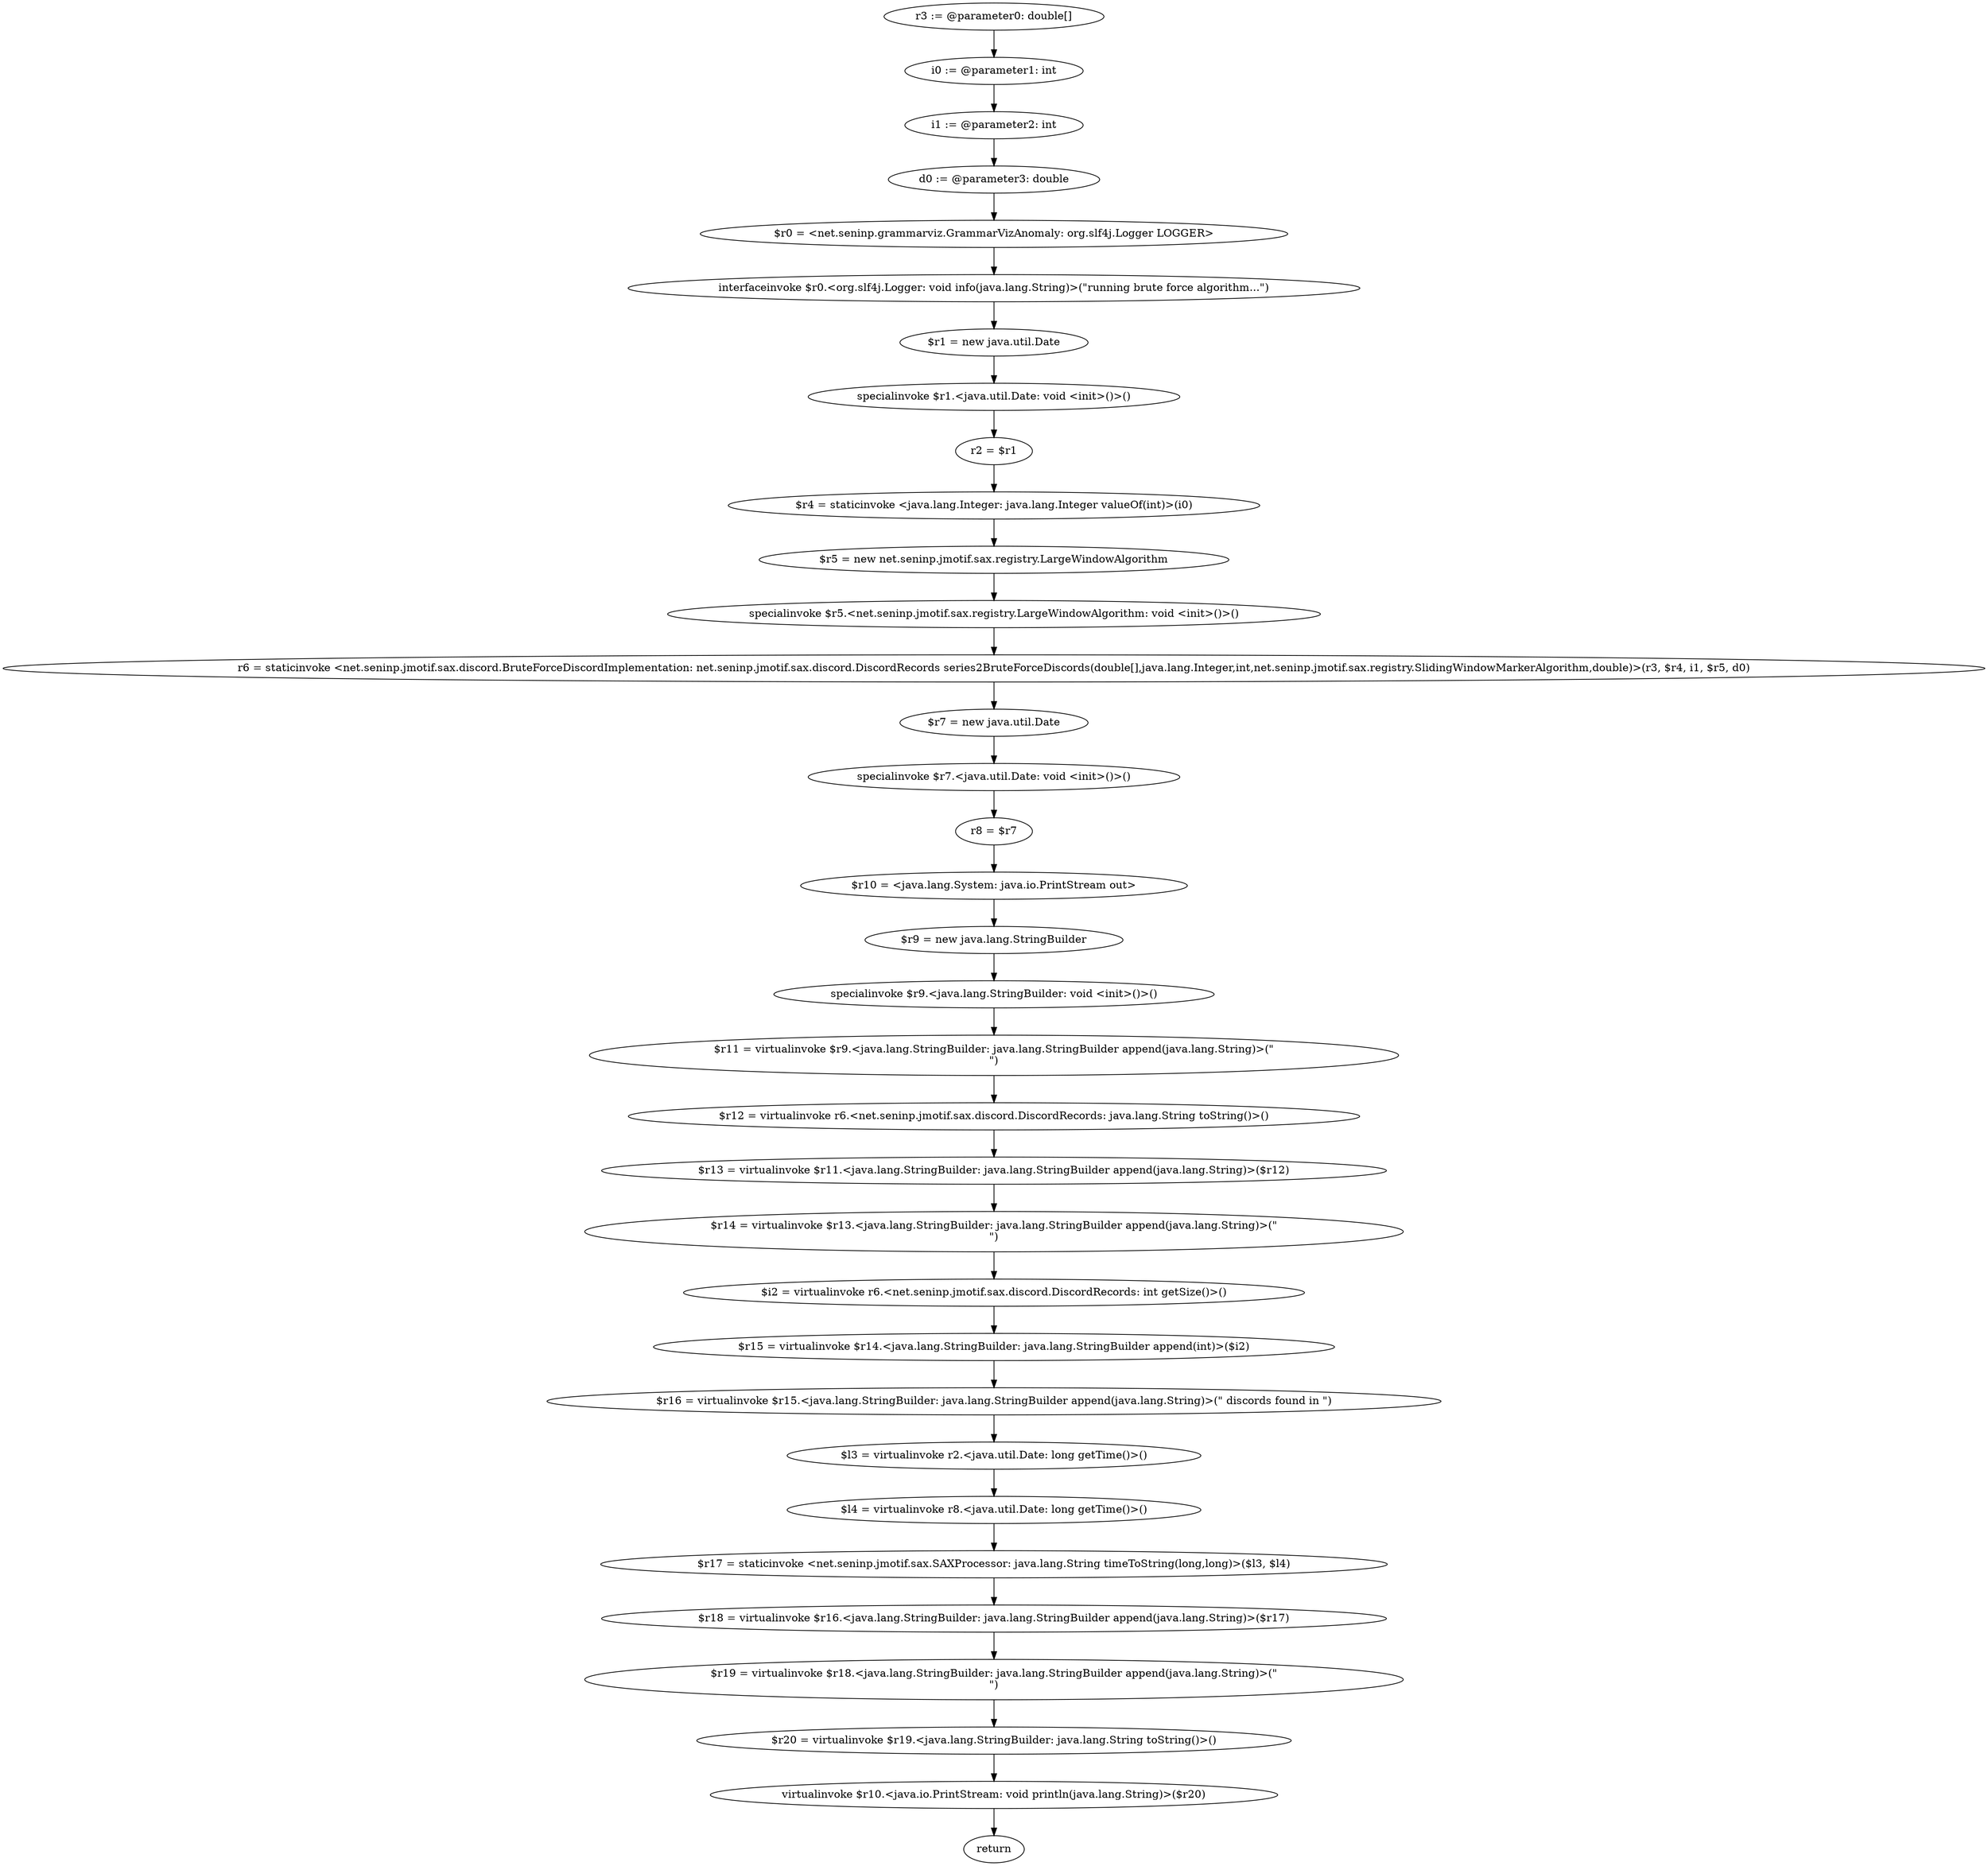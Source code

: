 digraph "unitGraph" {
    "r3 := @parameter0: double[]"
    "i0 := @parameter1: int"
    "i1 := @parameter2: int"
    "d0 := @parameter3: double"
    "$r0 = <net.seninp.grammarviz.GrammarVizAnomaly: org.slf4j.Logger LOGGER>"
    "interfaceinvoke $r0.<org.slf4j.Logger: void info(java.lang.String)>(\"running brute force algorithm...\")"
    "$r1 = new java.util.Date"
    "specialinvoke $r1.<java.util.Date: void <init>()>()"
    "r2 = $r1"
    "$r4 = staticinvoke <java.lang.Integer: java.lang.Integer valueOf(int)>(i0)"
    "$r5 = new net.seninp.jmotif.sax.registry.LargeWindowAlgorithm"
    "specialinvoke $r5.<net.seninp.jmotif.sax.registry.LargeWindowAlgorithm: void <init>()>()"
    "r6 = staticinvoke <net.seninp.jmotif.sax.discord.BruteForceDiscordImplementation: net.seninp.jmotif.sax.discord.DiscordRecords series2BruteForceDiscords(double[],java.lang.Integer,int,net.seninp.jmotif.sax.registry.SlidingWindowMarkerAlgorithm,double)>(r3, $r4, i1, $r5, d0)"
    "$r7 = new java.util.Date"
    "specialinvoke $r7.<java.util.Date: void <init>()>()"
    "r8 = $r7"
    "$r10 = <java.lang.System: java.io.PrintStream out>"
    "$r9 = new java.lang.StringBuilder"
    "specialinvoke $r9.<java.lang.StringBuilder: void <init>()>()"
    "$r11 = virtualinvoke $r9.<java.lang.StringBuilder: java.lang.StringBuilder append(java.lang.String)>(\"\n\")"
    "$r12 = virtualinvoke r6.<net.seninp.jmotif.sax.discord.DiscordRecords: java.lang.String toString()>()"
    "$r13 = virtualinvoke $r11.<java.lang.StringBuilder: java.lang.StringBuilder append(java.lang.String)>($r12)"
    "$r14 = virtualinvoke $r13.<java.lang.StringBuilder: java.lang.StringBuilder append(java.lang.String)>(\"\n\")"
    "$i2 = virtualinvoke r6.<net.seninp.jmotif.sax.discord.DiscordRecords: int getSize()>()"
    "$r15 = virtualinvoke $r14.<java.lang.StringBuilder: java.lang.StringBuilder append(int)>($i2)"
    "$r16 = virtualinvoke $r15.<java.lang.StringBuilder: java.lang.StringBuilder append(java.lang.String)>(\" discords found in \")"
    "$l3 = virtualinvoke r2.<java.util.Date: long getTime()>()"
    "$l4 = virtualinvoke r8.<java.util.Date: long getTime()>()"
    "$r17 = staticinvoke <net.seninp.jmotif.sax.SAXProcessor: java.lang.String timeToString(long,long)>($l3, $l4)"
    "$r18 = virtualinvoke $r16.<java.lang.StringBuilder: java.lang.StringBuilder append(java.lang.String)>($r17)"
    "$r19 = virtualinvoke $r18.<java.lang.StringBuilder: java.lang.StringBuilder append(java.lang.String)>(\"\n\")"
    "$r20 = virtualinvoke $r19.<java.lang.StringBuilder: java.lang.String toString()>()"
    "virtualinvoke $r10.<java.io.PrintStream: void println(java.lang.String)>($r20)"
    "return"
    "r3 := @parameter0: double[]"->"i0 := @parameter1: int";
    "i0 := @parameter1: int"->"i1 := @parameter2: int";
    "i1 := @parameter2: int"->"d0 := @parameter3: double";
    "d0 := @parameter3: double"->"$r0 = <net.seninp.grammarviz.GrammarVizAnomaly: org.slf4j.Logger LOGGER>";
    "$r0 = <net.seninp.grammarviz.GrammarVizAnomaly: org.slf4j.Logger LOGGER>"->"interfaceinvoke $r0.<org.slf4j.Logger: void info(java.lang.String)>(\"running brute force algorithm...\")";
    "interfaceinvoke $r0.<org.slf4j.Logger: void info(java.lang.String)>(\"running brute force algorithm...\")"->"$r1 = new java.util.Date";
    "$r1 = new java.util.Date"->"specialinvoke $r1.<java.util.Date: void <init>()>()";
    "specialinvoke $r1.<java.util.Date: void <init>()>()"->"r2 = $r1";
    "r2 = $r1"->"$r4 = staticinvoke <java.lang.Integer: java.lang.Integer valueOf(int)>(i0)";
    "$r4 = staticinvoke <java.lang.Integer: java.lang.Integer valueOf(int)>(i0)"->"$r5 = new net.seninp.jmotif.sax.registry.LargeWindowAlgorithm";
    "$r5 = new net.seninp.jmotif.sax.registry.LargeWindowAlgorithm"->"specialinvoke $r5.<net.seninp.jmotif.sax.registry.LargeWindowAlgorithm: void <init>()>()";
    "specialinvoke $r5.<net.seninp.jmotif.sax.registry.LargeWindowAlgorithm: void <init>()>()"->"r6 = staticinvoke <net.seninp.jmotif.sax.discord.BruteForceDiscordImplementation: net.seninp.jmotif.sax.discord.DiscordRecords series2BruteForceDiscords(double[],java.lang.Integer,int,net.seninp.jmotif.sax.registry.SlidingWindowMarkerAlgorithm,double)>(r3, $r4, i1, $r5, d0)";
    "r6 = staticinvoke <net.seninp.jmotif.sax.discord.BruteForceDiscordImplementation: net.seninp.jmotif.sax.discord.DiscordRecords series2BruteForceDiscords(double[],java.lang.Integer,int,net.seninp.jmotif.sax.registry.SlidingWindowMarkerAlgorithm,double)>(r3, $r4, i1, $r5, d0)"->"$r7 = new java.util.Date";
    "$r7 = new java.util.Date"->"specialinvoke $r7.<java.util.Date: void <init>()>()";
    "specialinvoke $r7.<java.util.Date: void <init>()>()"->"r8 = $r7";
    "r8 = $r7"->"$r10 = <java.lang.System: java.io.PrintStream out>";
    "$r10 = <java.lang.System: java.io.PrintStream out>"->"$r9 = new java.lang.StringBuilder";
    "$r9 = new java.lang.StringBuilder"->"specialinvoke $r9.<java.lang.StringBuilder: void <init>()>()";
    "specialinvoke $r9.<java.lang.StringBuilder: void <init>()>()"->"$r11 = virtualinvoke $r9.<java.lang.StringBuilder: java.lang.StringBuilder append(java.lang.String)>(\"\n\")";
    "$r11 = virtualinvoke $r9.<java.lang.StringBuilder: java.lang.StringBuilder append(java.lang.String)>(\"\n\")"->"$r12 = virtualinvoke r6.<net.seninp.jmotif.sax.discord.DiscordRecords: java.lang.String toString()>()";
    "$r12 = virtualinvoke r6.<net.seninp.jmotif.sax.discord.DiscordRecords: java.lang.String toString()>()"->"$r13 = virtualinvoke $r11.<java.lang.StringBuilder: java.lang.StringBuilder append(java.lang.String)>($r12)";
    "$r13 = virtualinvoke $r11.<java.lang.StringBuilder: java.lang.StringBuilder append(java.lang.String)>($r12)"->"$r14 = virtualinvoke $r13.<java.lang.StringBuilder: java.lang.StringBuilder append(java.lang.String)>(\"\n\")";
    "$r14 = virtualinvoke $r13.<java.lang.StringBuilder: java.lang.StringBuilder append(java.lang.String)>(\"\n\")"->"$i2 = virtualinvoke r6.<net.seninp.jmotif.sax.discord.DiscordRecords: int getSize()>()";
    "$i2 = virtualinvoke r6.<net.seninp.jmotif.sax.discord.DiscordRecords: int getSize()>()"->"$r15 = virtualinvoke $r14.<java.lang.StringBuilder: java.lang.StringBuilder append(int)>($i2)";
    "$r15 = virtualinvoke $r14.<java.lang.StringBuilder: java.lang.StringBuilder append(int)>($i2)"->"$r16 = virtualinvoke $r15.<java.lang.StringBuilder: java.lang.StringBuilder append(java.lang.String)>(\" discords found in \")";
    "$r16 = virtualinvoke $r15.<java.lang.StringBuilder: java.lang.StringBuilder append(java.lang.String)>(\" discords found in \")"->"$l3 = virtualinvoke r2.<java.util.Date: long getTime()>()";
    "$l3 = virtualinvoke r2.<java.util.Date: long getTime()>()"->"$l4 = virtualinvoke r8.<java.util.Date: long getTime()>()";
    "$l4 = virtualinvoke r8.<java.util.Date: long getTime()>()"->"$r17 = staticinvoke <net.seninp.jmotif.sax.SAXProcessor: java.lang.String timeToString(long,long)>($l3, $l4)";
    "$r17 = staticinvoke <net.seninp.jmotif.sax.SAXProcessor: java.lang.String timeToString(long,long)>($l3, $l4)"->"$r18 = virtualinvoke $r16.<java.lang.StringBuilder: java.lang.StringBuilder append(java.lang.String)>($r17)";
    "$r18 = virtualinvoke $r16.<java.lang.StringBuilder: java.lang.StringBuilder append(java.lang.String)>($r17)"->"$r19 = virtualinvoke $r18.<java.lang.StringBuilder: java.lang.StringBuilder append(java.lang.String)>(\"\n\")";
    "$r19 = virtualinvoke $r18.<java.lang.StringBuilder: java.lang.StringBuilder append(java.lang.String)>(\"\n\")"->"$r20 = virtualinvoke $r19.<java.lang.StringBuilder: java.lang.String toString()>()";
    "$r20 = virtualinvoke $r19.<java.lang.StringBuilder: java.lang.String toString()>()"->"virtualinvoke $r10.<java.io.PrintStream: void println(java.lang.String)>($r20)";
    "virtualinvoke $r10.<java.io.PrintStream: void println(java.lang.String)>($r20)"->"return";
}
